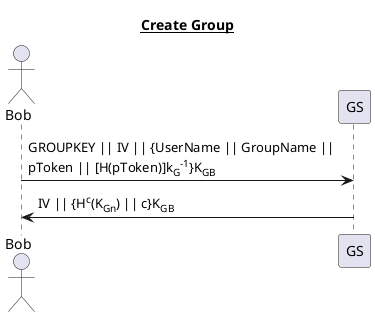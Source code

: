 @startuml
title __Create Group__
actor Bob
participant GS

Bob -> GS: GROUPKEY || IV || {UserName || GroupName || \npToken || [H(pToken)]k<sub>G</sub><sup>-1</sup>}K<sub>GB</sub>
GS -> Bob: IV || {H<sup>c</sup>(K<sub>Gn</sub>) || c}K<sub>GB</sub>
@enduml